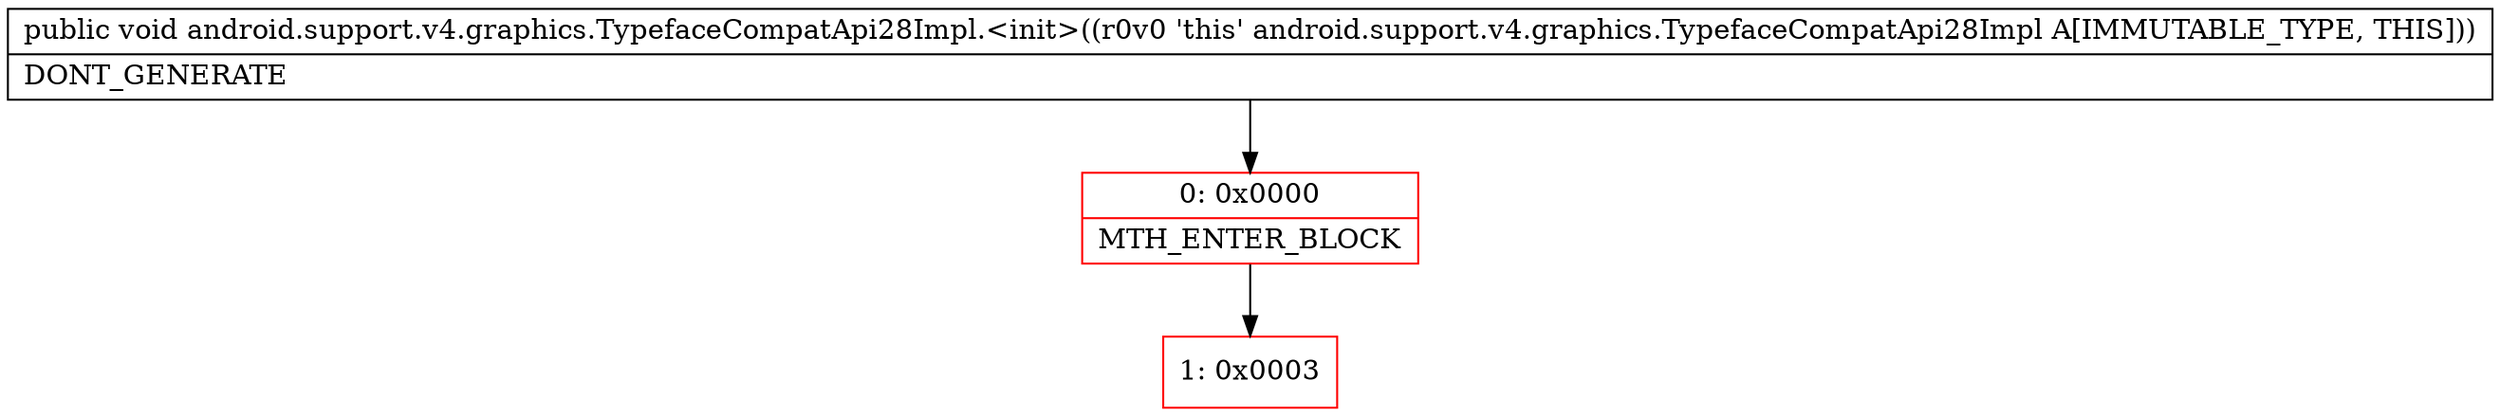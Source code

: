 digraph "CFG forandroid.support.v4.graphics.TypefaceCompatApi28Impl.\<init\>()V" {
subgraph cluster_Region_367057615 {
label = "R(0)";
node [shape=record,color=blue];
}
Node_0 [shape=record,color=red,label="{0\:\ 0x0000|MTH_ENTER_BLOCK\l}"];
Node_1 [shape=record,color=red,label="{1\:\ 0x0003}"];
MethodNode[shape=record,label="{public void android.support.v4.graphics.TypefaceCompatApi28Impl.\<init\>((r0v0 'this' android.support.v4.graphics.TypefaceCompatApi28Impl A[IMMUTABLE_TYPE, THIS]))  | DONT_GENERATE\l}"];
MethodNode -> Node_0;
Node_0 -> Node_1;
}


